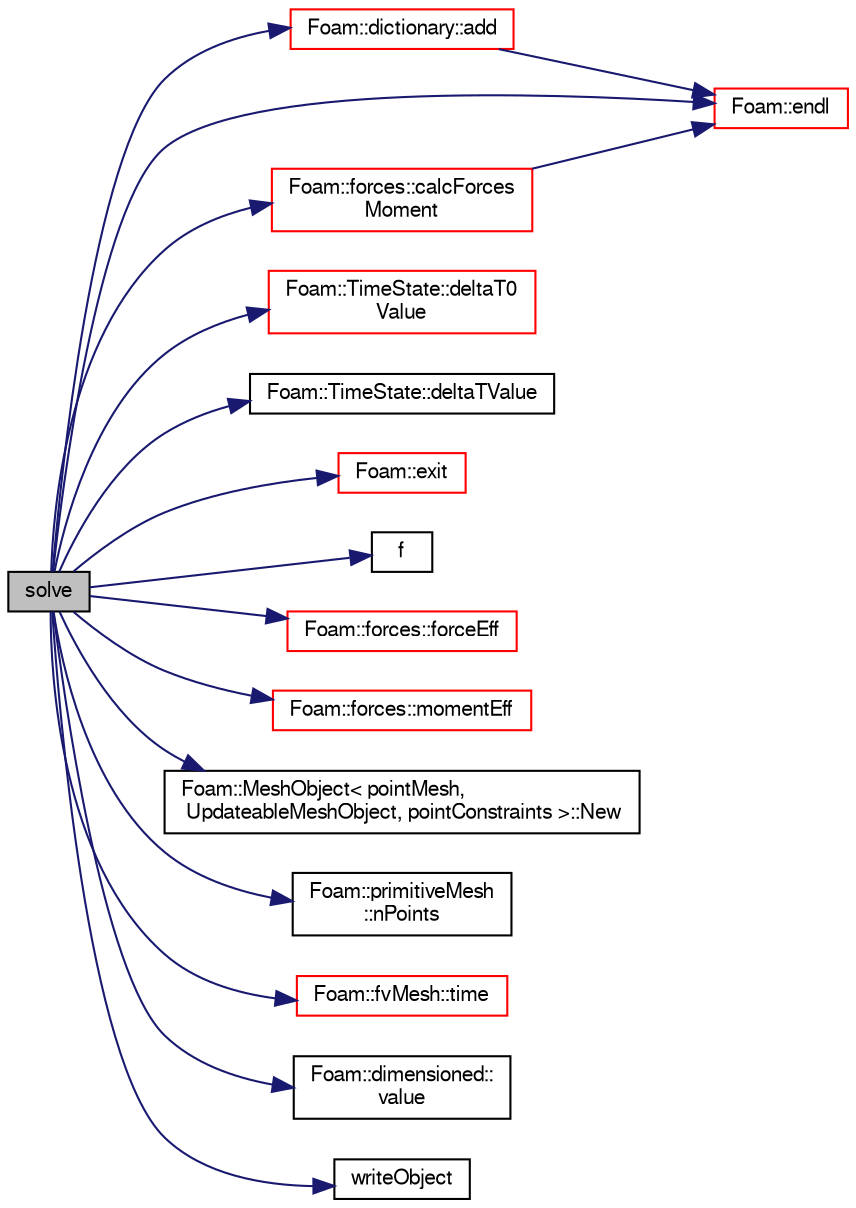 digraph "solve"
{
  bgcolor="transparent";
  edge [fontname="FreeSans",fontsize="10",labelfontname="FreeSans",labelfontsize="10"];
  node [fontname="FreeSans",fontsize="10",shape=record];
  rankdir="LR";
  Node17 [label="solve",height=0.2,width=0.4,color="black", fillcolor="grey75", style="filled", fontcolor="black"];
  Node17 -> Node18 [color="midnightblue",fontsize="10",style="solid",fontname="FreeSans"];
  Node18 [label="Foam::dictionary::add",height=0.2,width=0.4,color="red",URL="$a26014.html#ac2ddcab42322c8d8af5e5830ab4d431b",tooltip="Add a new entry. "];
  Node18 -> Node21 [color="midnightblue",fontsize="10",style="solid",fontname="FreeSans"];
  Node21 [label="Foam::endl",height=0.2,width=0.4,color="red",URL="$a21124.html#a2db8fe02a0d3909e9351bb4275b23ce4",tooltip="Add newline and flush stream. "];
  Node17 -> Node61 [color="midnightblue",fontsize="10",style="solid",fontname="FreeSans"];
  Node61 [label="Foam::forces::calcForces\lMoment",height=0.2,width=0.4,color="red",URL="$a28830.html#a71e93fd80e1ccacbf30c602b4ea11abc",tooltip="Calculate the forces and moments. "];
  Node61 -> Node21 [color="midnightblue",fontsize="10",style="solid",fontname="FreeSans"];
  Node17 -> Node331 [color="midnightblue",fontsize="10",style="solid",fontname="FreeSans"];
  Node331 [label="Foam::TimeState::deltaT0\lValue",height=0.2,width=0.4,color="red",URL="$a26362.html#adc004d23d5821ed40388e14535a62532",tooltip="Return old time step value. "];
  Node17 -> Node210 [color="midnightblue",fontsize="10",style="solid",fontname="FreeSans"];
  Node210 [label="Foam::TimeState::deltaTValue",height=0.2,width=0.4,color="black",URL="$a26362.html#aeb7fdbc18a6f908efa70a34e5688436c",tooltip="Return time step value. "];
  Node17 -> Node21 [color="midnightblue",fontsize="10",style="solid",fontname="FreeSans"];
  Node17 -> Node74 [color="midnightblue",fontsize="10",style="solid",fontname="FreeSans"];
  Node74 [label="Foam::exit",height=0.2,width=0.4,color="red",URL="$a21124.html#a06ca7250d8e89caf05243ec094843642"];
  Node17 -> Node133 [color="midnightblue",fontsize="10",style="solid",fontname="FreeSans"];
  Node133 [label="f",height=0.2,width=0.4,color="black",URL="$a17900.html#a888be93833ac7a23170555c69c690288"];
  Node17 -> Node334 [color="midnightblue",fontsize="10",style="solid",fontname="FreeSans"];
  Node334 [label="Foam::forces::forceEff",height=0.2,width=0.4,color="red",URL="$a28830.html#a748274766433812251c78e52b8e00481",tooltip="Return the total force. "];
  Node17 -> Node336 [color="midnightblue",fontsize="10",style="solid",fontname="FreeSans"];
  Node336 [label="Foam::forces::momentEff",height=0.2,width=0.4,color="red",URL="$a28830.html#a7fbf8d9ae2e1aa3868d32ad6d092b8f2",tooltip="Return the total moment. "];
  Node17 -> Node337 [color="midnightblue",fontsize="10",style="solid",fontname="FreeSans"];
  Node337 [label="Foam::MeshObject\< pointMesh,\l UpdateableMeshObject, pointConstraints \>::New",height=0.2,width=0.4,color="black",URL="$a27138.html#ab61cc2091ec1fd7e08e8948e84235a05"];
  Node17 -> Node136 [color="midnightblue",fontsize="10",style="solid",fontname="FreeSans"];
  Node136 [label="Foam::primitiveMesh\l::nPoints",height=0.2,width=0.4,color="black",URL="$a27530.html#a1c886a784a597459dbf2d9470798e9dd"];
  Node17 -> Node125 [color="midnightblue",fontsize="10",style="solid",fontname="FreeSans"];
  Node125 [label="Foam::fvMesh::time",height=0.2,width=0.4,color="red",URL="$a22766.html#a0d94096809fe3376b29a2a29ca11bb18",tooltip="Return the top-level database. "];
  Node17 -> Node244 [color="midnightblue",fontsize="10",style="solid",fontname="FreeSans"];
  Node244 [label="Foam::dimensioned::\lvalue",height=0.2,width=0.4,color="black",URL="$a26366.html#a7948200a26c85fc3a83ffa510a91d668",tooltip="Return const reference to value. "];
  Node17 -> Node338 [color="midnightblue",fontsize="10",style="solid",fontname="FreeSans"];
  Node338 [label="writeObject",height=0.2,width=0.4,color="black",URL="$a29550.html#aac52c08633b4e1e66bc6fb382b7ec674",tooltip="Write state using given format, version and compression. "];
}
